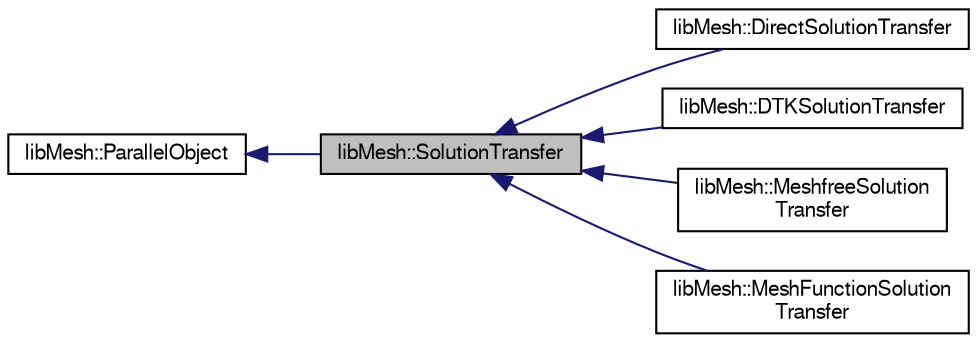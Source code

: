 digraph "libMesh::SolutionTransfer"
{
  edge [fontname="FreeSans",fontsize="10",labelfontname="FreeSans",labelfontsize="10"];
  node [fontname="FreeSans",fontsize="10",shape=record];
  rankdir="LR";
  Node1 [label="libMesh::SolutionTransfer",height=0.2,width=0.4,color="black", fillcolor="grey75", style="filled", fontcolor="black"];
  Node2 -> Node1 [dir="back",color="midnightblue",fontsize="10",style="solid",fontname="FreeSans"];
  Node2 [label="libMesh::ParallelObject",height=0.2,width=0.4,color="black", fillcolor="white", style="filled",URL="$classlibMesh_1_1ParallelObject.html"];
  Node1 -> Node3 [dir="back",color="midnightblue",fontsize="10",style="solid",fontname="FreeSans"];
  Node3 [label="libMesh::DirectSolutionTransfer",height=0.2,width=0.4,color="black", fillcolor="white", style="filled",URL="$classlibMesh_1_1DirectSolutionTransfer.html"];
  Node1 -> Node4 [dir="back",color="midnightblue",fontsize="10",style="solid",fontname="FreeSans"];
  Node4 [label="libMesh::DTKSolutionTransfer",height=0.2,width=0.4,color="black", fillcolor="white", style="filled",URL="$classlibMesh_1_1DTKSolutionTransfer.html"];
  Node1 -> Node5 [dir="back",color="midnightblue",fontsize="10",style="solid",fontname="FreeSans"];
  Node5 [label="libMesh::MeshfreeSolution\lTransfer",height=0.2,width=0.4,color="black", fillcolor="white", style="filled",URL="$classlibMesh_1_1MeshfreeSolutionTransfer.html"];
  Node1 -> Node6 [dir="back",color="midnightblue",fontsize="10",style="solid",fontname="FreeSans"];
  Node6 [label="libMesh::MeshFunctionSolution\lTransfer",height=0.2,width=0.4,color="black", fillcolor="white", style="filled",URL="$classlibMesh_1_1MeshFunctionSolutionTransfer.html"];
}

